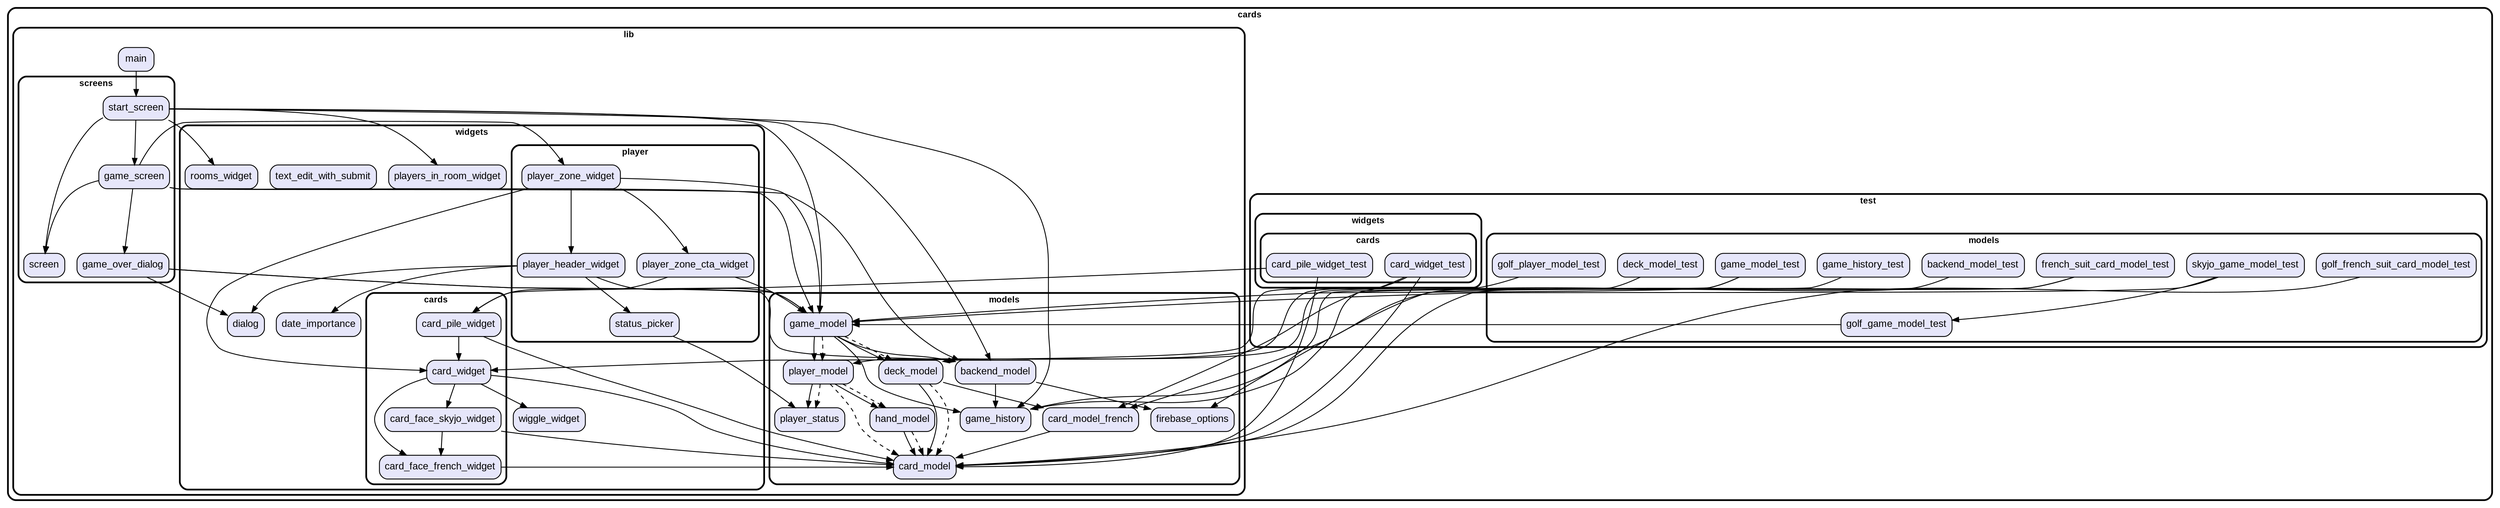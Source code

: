 digraph "" {
  graph [style=rounded fontname="Arial Black" fontsize=13 penwidth=2.6];
  node [shape=rect style="filled,rounded" fontname=Arial fontsize=15 fillcolor=Lavender penwidth=1.3];
  edge [penwidth=1.3];
  "/test/models/game_model_test.dart" [label="game_model_test"];
  "/test/models/deck_model_test.dart" [label="deck_model_test"];
  "/test/models/golf_player_model_test.dart" [label="golf_player_model_test"];
  "/test/models/golf_french_suit_card_model_test.dart" [label="golf_french_suit_card_model_test"];
  "/test/models/french_suit_card_model_test.dart" [label="french_suit_card_model_test"];
  "/test/models/skyjo_game_model_test.dart" [label="skyjo_game_model_test"];
  "/test/models/golf_game_model_test.dart" [label="golf_game_model_test"];
  "/test/models/game_history_test.dart" [label="game_history_test"];
  "/test/models/backend_model_test.dart" [label="backend_model_test"];
  "/test/widgets/cards/card_pile_widget_test.dart" [label="card_pile_widget_test"];
  "/test/widgets/cards/card_widget_test.dart" [label="card_widget_test"];
  "/lib/models/player_status.dart" [label="player_status"];
  "/lib/models/game_model.dart" [label="game_model"];
  "/lib/models/card_model_french.dart" [label="card_model_french"];
  "/lib/models/game_history.dart" [label="game_history"];
  "/lib/models/firebase_options.dart" [label="firebase_options"];
  "/lib/models/hand_model.dart" [label="hand_model"];
  "/lib/models/player_model.dart" [label="player_model"];
  "/lib/models/card_model.dart" [label="card_model"];
  "/lib/models/backend_model.dart" [label="backend_model"];
  "/lib/models/deck_model.dart" [label="deck_model"];
  "/lib/screens/game_over_dialog.dart" [label="game_over_dialog"];
  "/lib/screens/game_screen.dart" [label="game_screen"];
  "/lib/screens/start_screen.dart" [label="start_screen"];
  "/lib/screens/screen.dart" [label="screen"];
  "/lib/main.dart" [label="main"];
  "/lib/widgets/date_importance.dart" [label="date_importance"];
  "/lib/widgets/cards/card_pile_widget.dart" [label="card_pile_widget"];
  "/lib/widgets/cards/card_face_skyjo_widget.dart" [label="card_face_skyjo_widget"];
  "/lib/widgets/cards/card_widget.dart" [label="card_widget"];
  "/lib/widgets/cards/card_face_french_widget.dart" [label="card_face_french_widget"];
  "/lib/widgets/dialog.dart" [label="dialog"];
  "/lib/widgets/wiggle_widget.dart" [label="wiggle_widget"];
  "/lib/widgets/players_in_room_widget.dart" [label="players_in_room_widget"];
  "/lib/widgets/text_edit_with_submit.dart" [label="text_edit_with_submit"];
  "/lib/widgets/rooms_widget.dart" [label="rooms_widget"];
  "/lib/widgets/player/player_zone_cta_widget.dart" [label="player_zone_cta_widget"];
  "/lib/widgets/player/status_picker.dart" [label="status_picker"];
  "/lib/widgets/player/player_header_widget.dart" [label="player_header_widget"];
  "/lib/widgets/player/player_zone_widget.dart" [label="player_zone_widget"];
  subgraph "cluster~" {
    label="cards";
    subgraph "cluster~/test" {
      label="test";
      subgraph "cluster~/test/models" {
        label="models";
        "/test/models/game_model_test.dart";
        "/test/models/deck_model_test.dart";
        "/test/models/golf_player_model_test.dart";
        "/test/models/golf_french_suit_card_model_test.dart";
        "/test/models/french_suit_card_model_test.dart";
        "/test/models/skyjo_game_model_test.dart";
        "/test/models/golf_game_model_test.dart";
        "/test/models/game_history_test.dart";
        "/test/models/backend_model_test.dart";
      }
      subgraph "cluster~/test/widgets" {
        label="widgets";
        subgraph "cluster~/test/widgets/cards" {
          label="cards";
          "/test/widgets/cards/card_pile_widget_test.dart";
          "/test/widgets/cards/card_widget_test.dart";
        }
      }
    }
    subgraph "cluster~/lib" {
      label="lib";
      "/lib/main.dart";
      subgraph "cluster~/lib/models" {
        label="models";
        "/lib/models/player_status.dart";
        "/lib/models/game_model.dart";
        "/lib/models/card_model_french.dart";
        "/lib/models/game_history.dart";
        "/lib/models/firebase_options.dart";
        "/lib/models/hand_model.dart";
        "/lib/models/player_model.dart";
        "/lib/models/card_model.dart";
        "/lib/models/backend_model.dart";
        "/lib/models/deck_model.dart";
      }
      subgraph "cluster~/lib/screens" {
        label="screens";
        "/lib/screens/game_over_dialog.dart";
        "/lib/screens/game_screen.dart";
        "/lib/screens/start_screen.dart";
        "/lib/screens/screen.dart";
      }
      subgraph "cluster~/lib/widgets" {
        label="widgets";
        "/lib/widgets/date_importance.dart";
        "/lib/widgets/dialog.dart";
        "/lib/widgets/wiggle_widget.dart";
        "/lib/widgets/players_in_room_widget.dart";
        "/lib/widgets/text_edit_with_submit.dart";
        "/lib/widgets/rooms_widget.dart";
        subgraph "cluster~/lib/widgets/cards" {
          label="cards";
          "/lib/widgets/cards/card_pile_widget.dart";
          "/lib/widgets/cards/card_face_skyjo_widget.dart";
          "/lib/widgets/cards/card_widget.dart";
          "/lib/widgets/cards/card_face_french_widget.dart";
        }
        subgraph "cluster~/lib/widgets/player" {
          label="player";
          "/lib/widgets/player/player_zone_cta_widget.dart";
          "/lib/widgets/player/status_picker.dart";
          "/lib/widgets/player/player_header_widget.dart";
          "/lib/widgets/player/player_zone_widget.dart";
        }
      }
    }
  }
  "/test/models/game_model_test.dart" -> "/lib/models/game_history.dart";
  "/test/models/game_model_test.dart" -> "/lib/models/game_model.dart";
  "/test/models/deck_model_test.dart" -> "/lib/models/deck_model.dart";
  "/test/models/golf_player_model_test.dart" -> "/lib/models/player_model.dart";
  "/test/models/golf_french_suit_card_model_test.dart" -> "/lib/models/card_model.dart";
  "/test/models/french_suit_card_model_test.dart" -> "/lib/models/card_model.dart";
  "/test/models/french_suit_card_model_test.dart" -> "/lib/models/card_model_french.dart";
  "/test/models/skyjo_game_model_test.dart" -> "/lib/models/game_model.dart";
  "/test/models/skyjo_game_model_test.dart" -> "/test/models/golf_game_model_test.dart";
  "/test/models/golf_game_model_test.dart" -> "/lib/models/game_model.dart";
  "/test/models/game_history_test.dart" -> "/lib/models/game_history.dart";
  "/test/models/backend_model_test.dart" -> "/lib/models/firebase_options.dart";
  "/test/widgets/cards/card_pile_widget_test.dart" -> "/lib/models/card_model.dart";
  "/test/widgets/cards/card_pile_widget_test.dart" -> "/lib/widgets/cards/card_pile_widget.dart";
  "/test/widgets/cards/card_widget_test.dart" -> "/lib/models/card_model.dart";
  "/test/widgets/cards/card_widget_test.dart" -> "/lib/models/card_model_french.dart";
  "/test/widgets/cards/card_widget_test.dart" -> "/lib/widgets/cards/card_widget.dart";
  "/lib/models/game_model.dart" -> "/lib/models/backend_model.dart";
  "/lib/models/game_model.dart" -> "/lib/models/deck_model.dart";
  "/lib/models/game_model.dart" -> "/lib/models/game_history.dart";
  "/lib/models/game_model.dart" -> "/lib/models/player_model.dart";
  "/lib/models/game_model.dart" -> "/lib/models/deck_model.dart" [style=dashed];
  "/lib/models/game_model.dart" -> "/lib/models/player_model.dart" [style=dashed];
  "/lib/models/card_model_french.dart" -> "/lib/models/card_model.dart";
  "/lib/models/hand_model.dart" -> "/lib/models/card_model.dart";
  "/lib/models/hand_model.dart" -> "/lib/models/card_model.dart" [style=dashed];
  "/lib/models/player_model.dart" -> "/lib/models/hand_model.dart";
  "/lib/models/player_model.dart" -> "/lib/models/player_status.dart";
  "/lib/models/player_model.dart" -> "/lib/models/card_model.dart" [style=dashed];
  "/lib/models/player_model.dart" -> "/lib/models/hand_model.dart" [style=dashed];
  "/lib/models/player_model.dart" -> "/lib/models/player_status.dart" [style=dashed];
  "/lib/models/backend_model.dart" -> "/lib/models/firebase_options.dart";
  "/lib/models/backend_model.dart" -> "/lib/models/game_history.dart";
  "/lib/models/deck_model.dart" -> "/lib/models/card_model.dart";
  "/lib/models/deck_model.dart" -> "/lib/models/card_model_french.dart";
  "/lib/models/deck_model.dart" -> "/lib/models/card_model.dart" [style=dashed];
  "/lib/screens/game_over_dialog.dart" -> "/lib/models/backend_model.dart";
  "/lib/screens/game_over_dialog.dart" -> "/lib/models/game_model.dart";
  "/lib/screens/game_over_dialog.dart" -> "/lib/widgets/dialog.dart";
  "/lib/screens/game_screen.dart" -> "/lib/models/backend_model.dart";
  "/lib/screens/game_screen.dart" -> "/lib/models/game_model.dart";
  "/lib/screens/game_screen.dart" -> "/lib/screens/game_over_dialog.dart";
  "/lib/screens/game_screen.dart" -> "/lib/screens/screen.dart";
  "/lib/screens/game_screen.dart" -> "/lib/widgets/player/player_zone_widget.dart";
  "/lib/screens/start_screen.dart" -> "/lib/models/backend_model.dart";
  "/lib/screens/start_screen.dart" -> "/lib/models/game_history.dart";
  "/lib/screens/start_screen.dart" -> "/lib/models/game_model.dart";
  "/lib/screens/start_screen.dart" -> "/lib/screens/game_screen.dart";
  "/lib/screens/start_screen.dart" -> "/lib/screens/screen.dart";
  "/lib/screens/start_screen.dart" -> "/lib/widgets/players_in_room_widget.dart";
  "/lib/screens/start_screen.dart" -> "/lib/widgets/rooms_widget.dart";
  "/lib/main.dart" -> "/lib/screens/start_screen.dart";
  "/lib/widgets/cards/card_pile_widget.dart" -> "/lib/models/card_model.dart";
  "/lib/widgets/cards/card_pile_widget.dart" -> "/lib/widgets/cards/card_widget.dart";
  "/lib/widgets/cards/card_face_skyjo_widget.dart" -> "/lib/models/card_model.dart";
  "/lib/widgets/cards/card_face_skyjo_widget.dart" -> "/lib/widgets/cards/card_face_french_widget.dart";
  "/lib/widgets/cards/card_widget.dart" -> "/lib/models/card_model.dart";
  "/lib/widgets/cards/card_widget.dart" -> "/lib/widgets/cards/card_face_french_widget.dart";
  "/lib/widgets/cards/card_widget.dart" -> "/lib/widgets/cards/card_face_skyjo_widget.dart";
  "/lib/widgets/cards/card_widget.dart" -> "/lib/widgets/wiggle_widget.dart";
  "/lib/widgets/cards/card_face_french_widget.dart" -> "/lib/models/card_model.dart";
  "/lib/widgets/player/player_zone_cta_widget.dart" -> "/lib/models/game_model.dart";
  "/lib/widgets/player/player_zone_cta_widget.dart" -> "/lib/widgets/cards/card_pile_widget.dart";
  "/lib/widgets/player/status_picker.dart" -> "/lib/models/player_status.dart";
  "/lib/widgets/player/player_header_widget.dart" -> "/lib/models/game_model.dart";
  "/lib/widgets/player/player_header_widget.dart" -> "/lib/widgets/date_importance.dart";
  "/lib/widgets/player/player_header_widget.dart" -> "/lib/widgets/dialog.dart";
  "/lib/widgets/player/player_header_widget.dart" -> "/lib/widgets/player/status_picker.dart";
  "/lib/widgets/player/player_zone_widget.dart" -> "/lib/models/game_model.dart";
  "/lib/widgets/player/player_zone_widget.dart" -> "/lib/widgets/cards/card_widget.dart";
  "/lib/widgets/player/player_zone_widget.dart" -> "/lib/widgets/player/player_header_widget.dart";
  "/lib/widgets/player/player_zone_widget.dart" -> "/lib/widgets/player/player_zone_cta_widget.dart";
}
